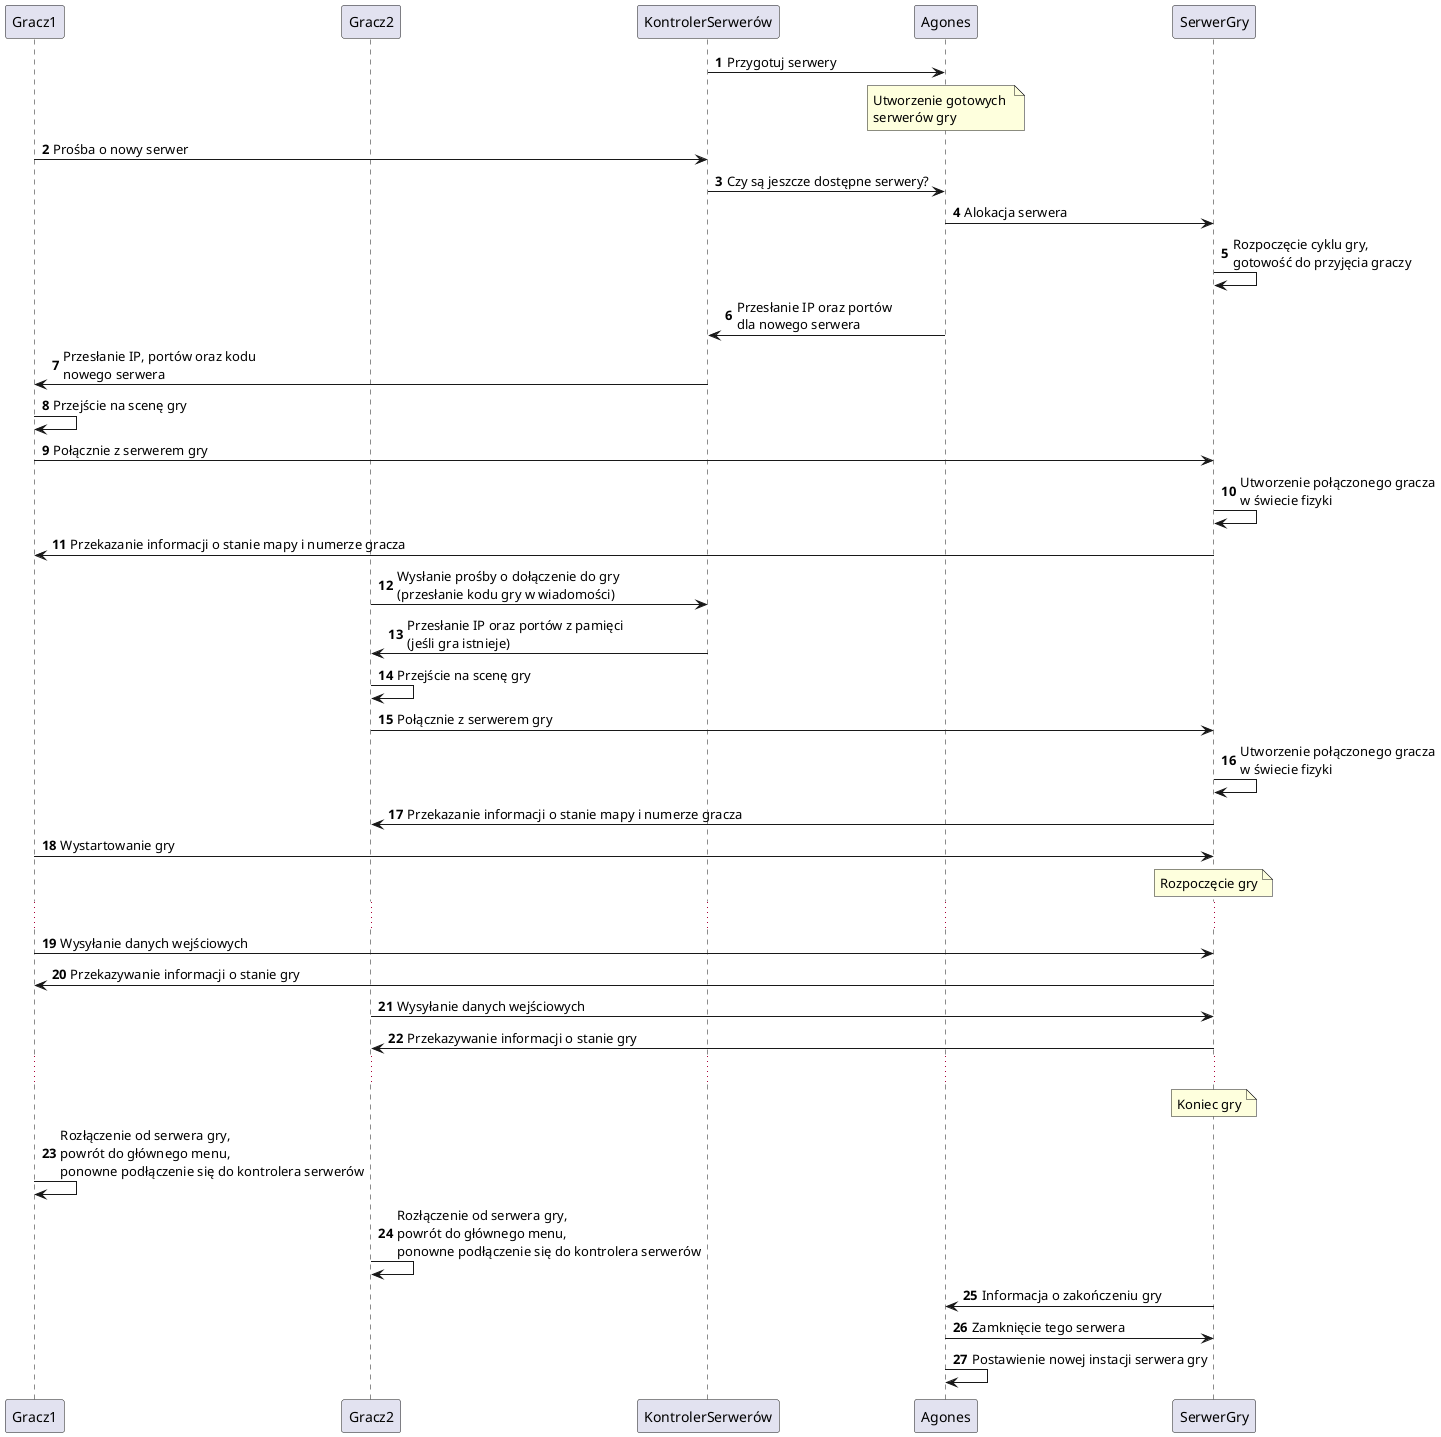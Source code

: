 ﻿@startuml

autonumber

participant Gracz1
participant Gracz2
participant KontrolerSerwerów
participant Agones
participant SerwerGry

KontrolerSerwerów -> Agones: Przygotuj serwery

note over Agones
Utworzenie gotowych 
serwerów gry
end note

Gracz1 -> KontrolerSerwerów: Prośba o nowy serwer
KontrolerSerwerów -> Agones: Czy są jeszcze dostępne serwery?
Agones -> SerwerGry: Alokacja serwera
SerwerGry -> SerwerGry: Rozpoczęcie cyklu gry, \ngotowość do przyjęcia graczy
Agones -> KontrolerSerwerów: Przesłanie IP oraz portów \ndla nowego serwera
KontrolerSerwerów -> Gracz1: Przesłanie IP, portów oraz kodu\nnowego serwera
Gracz1 -> Gracz1: Przejście na scenę gry
Gracz1 -> SerwerGry: Połącznie z serwerem gry
SerwerGry -> SerwerGry: Utworzenie połączonego gracza\nw świecie fizyki
SerwerGry -> Gracz1: Przekazanie informacji o stanie mapy i numerze gracza
Gracz2 -> KontrolerSerwerów: Wysłanie prośby o dołączenie do gry\n(przesłanie kodu gry w wiadomości)
KontrolerSerwerów -> Gracz2: Przesłanie IP oraz portów z pamięci\n(jeśli gra istnieje)
Gracz2 -> Gracz2: Przejście na scenę gry
Gracz2 -> SerwerGry: Połącznie z serwerem gry
SerwerGry -> SerwerGry: Utworzenie połączonego gracza\nw świecie fizyki
SerwerGry -> Gracz2: Przekazanie informacji o stanie mapy i numerze gracza
Gracz1 -> SerwerGry: Wystartowanie gry

note over SerwerGry
Rozpoczęcie gry
end note

...

Gracz1 -> SerwerGry: Wysyłanie danych wejściowych
SerwerGry -> Gracz1: Przekazywanie informacji o stanie gry
Gracz2 -> SerwerGry: Wysyłanie danych wejściowych
SerwerGry -> Gracz2: Przekazywanie informacji o stanie gry

...

note over SerwerGry
Koniec gry
end note

Gracz1 -> Gracz1: Rozłączenie od serwera gry,\npowrót do głównego menu,\nponowne podłączenie się do kontrolera serwerów
Gracz2 -> Gracz2: Rozłączenie od serwera gry,\npowrót do głównego menu,\nponowne podłączenie się do kontrolera serwerów

SerwerGry -> Agones: Informacja o zakończeniu gry
Agones -> SerwerGry: Zamknięcie tego serwera
Agones -> Agones: Postawienie nowej instacji serwera gry

@enduml